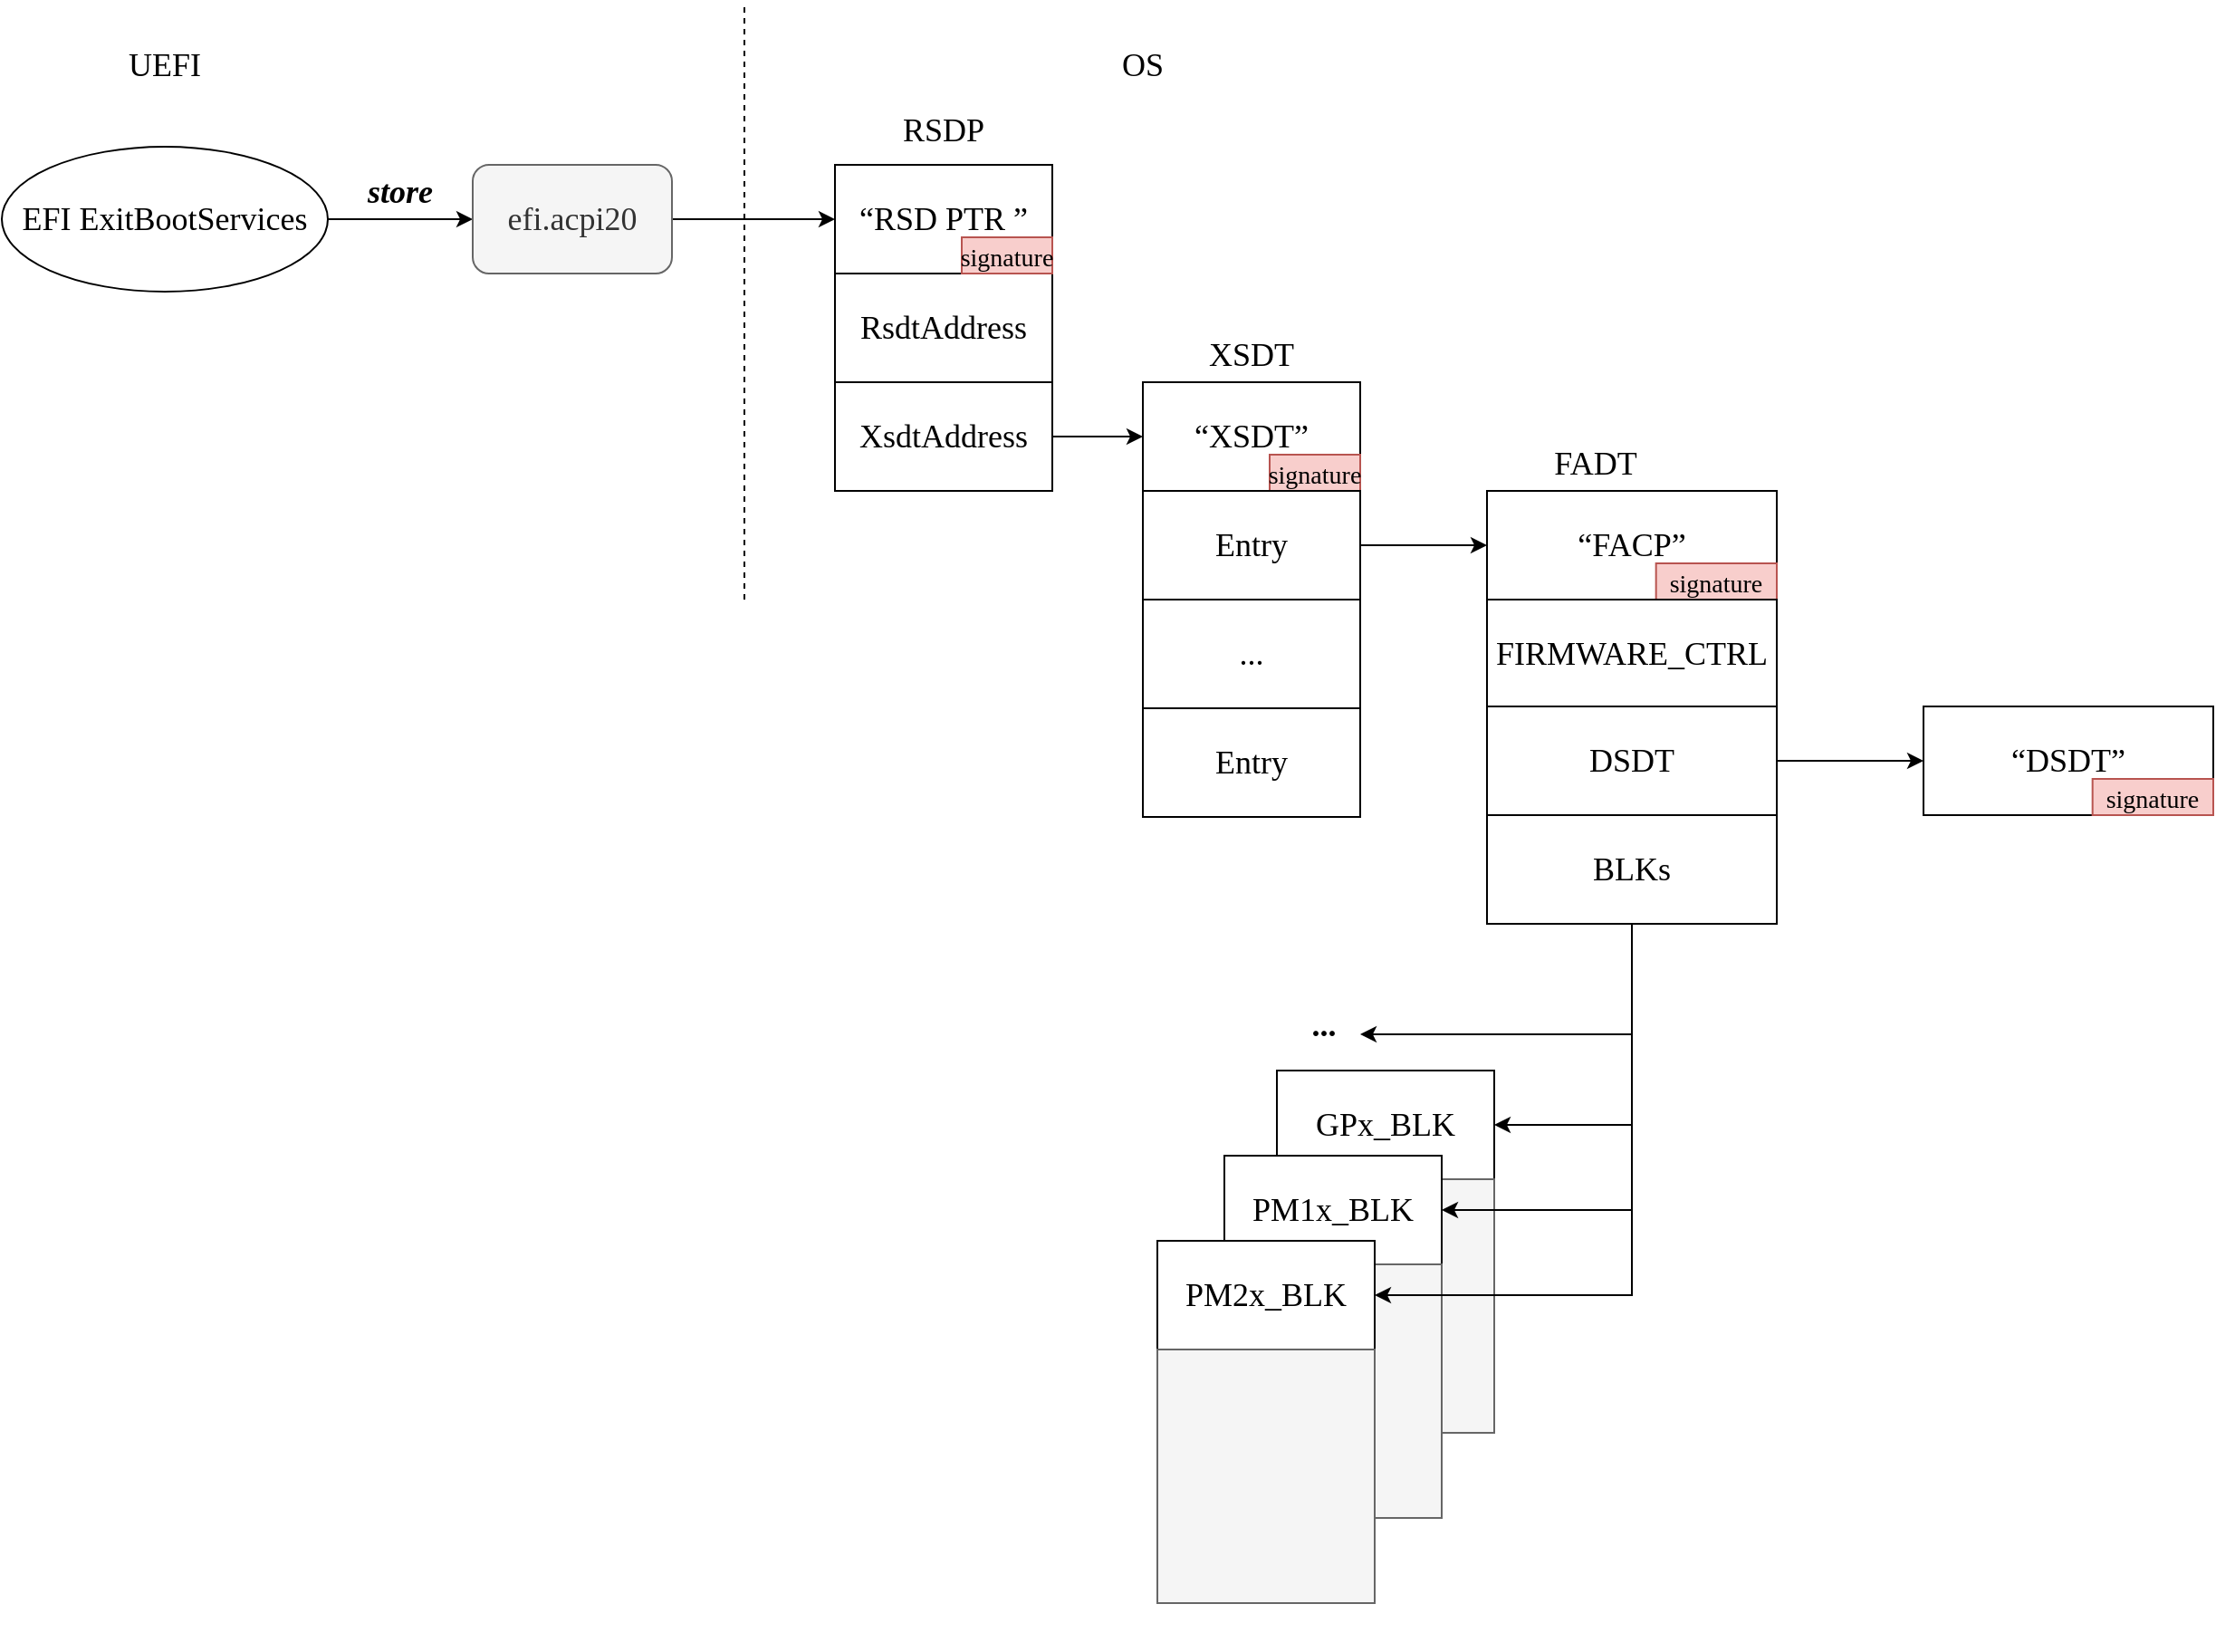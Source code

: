 <mxfile version="20.8.13" type="github">
  <diagram id="41C4VEPRjsq6FDbiID2Z" name="Page-1">
    <mxGraphModel dx="1376" dy="865" grid="1" gridSize="10" guides="1" tooltips="1" connect="1" arrows="1" fold="1" page="1" pageScale="1" pageWidth="827" pageHeight="1169" math="0" shadow="0">
      <root>
        <mxCell id="0" />
        <mxCell id="1" parent="0" />
        <mxCell id="wZ4_KN6wsAEONULcxw9X-5" style="edgeStyle=orthogonalEdgeStyle;rounded=0;orthogonalLoop=1;jettySize=auto;html=1;entryX=0;entryY=0.5;entryDx=0;entryDy=0;fontFamily=Comic Sans MS;fontSize=18;" edge="1" parent="1" source="wZ4_KN6wsAEONULcxw9X-1" target="wZ4_KN6wsAEONULcxw9X-4">
          <mxGeometry relative="1" as="geometry" />
        </mxCell>
        <mxCell id="wZ4_KN6wsAEONULcxw9X-1" value="&lt;font style=&quot;font-size: 18px;&quot; face=&quot;Comic Sans MS&quot;&gt;EFI ExitBootServices&lt;/font&gt;" style="ellipse;whiteSpace=wrap;html=1;" vertex="1" parent="1">
          <mxGeometry x="20" y="120" width="180" height="80" as="geometry" />
        </mxCell>
        <mxCell id="wZ4_KN6wsAEONULcxw9X-2" value="UEFI" style="text;html=1;strokeColor=none;fillColor=none;align=center;verticalAlign=middle;whiteSpace=wrap;rounded=0;fontSize=18;fontFamily=Comic Sans MS;" vertex="1" parent="1">
          <mxGeometry x="80" y="60" width="60" height="30" as="geometry" />
        </mxCell>
        <mxCell id="wZ4_KN6wsAEONULcxw9X-17" style="edgeStyle=orthogonalEdgeStyle;rounded=0;orthogonalLoop=1;jettySize=auto;html=1;entryX=0;entryY=0.5;entryDx=0;entryDy=0;fontFamily=Comic Sans MS;fontSize=18;" edge="1" parent="1" source="wZ4_KN6wsAEONULcxw9X-4" target="wZ4_KN6wsAEONULcxw9X-7">
          <mxGeometry relative="1" as="geometry" />
        </mxCell>
        <mxCell id="wZ4_KN6wsAEONULcxw9X-4" value="efi.acpi20" style="rounded=1;whiteSpace=wrap;html=1;fontFamily=Comic Sans MS;fontSize=18;fillColor=#f5f5f5;fontColor=#333333;strokeColor=#666666;" vertex="1" parent="1">
          <mxGeometry x="280" y="130" width="110" height="60" as="geometry" />
        </mxCell>
        <mxCell id="wZ4_KN6wsAEONULcxw9X-6" value="&lt;i&gt;&lt;b&gt;store&lt;/b&gt;&lt;/i&gt;" style="text;html=1;strokeColor=none;fillColor=none;align=center;verticalAlign=middle;whiteSpace=wrap;rounded=0;fontSize=18;fontFamily=Comic Sans MS;" vertex="1" parent="1">
          <mxGeometry x="210" y="130" width="60" height="30" as="geometry" />
        </mxCell>
        <mxCell id="wZ4_KN6wsAEONULcxw9X-9" value="" style="group" vertex="1" connectable="0" parent="1">
          <mxGeometry x="480" y="130" width="120" height="120" as="geometry" />
        </mxCell>
        <mxCell id="wZ4_KN6wsAEONULcxw9X-10" value="&lt;font style=&quot;font-size: 18px;&quot;&gt;RsdtAddress&lt;/font&gt;" style="rounded=0;whiteSpace=wrap;html=1;fontFamily=Comic Sans MS;fontSize=14;" vertex="1" parent="wZ4_KN6wsAEONULcxw9X-9">
          <mxGeometry y="60" width="120" height="60" as="geometry" />
        </mxCell>
        <mxCell id="wZ4_KN6wsAEONULcxw9X-19" value="" style="group" vertex="1" connectable="0" parent="wZ4_KN6wsAEONULcxw9X-9">
          <mxGeometry width="120" height="60" as="geometry" />
        </mxCell>
        <mxCell id="wZ4_KN6wsAEONULcxw9X-7" value="“RSD PTR ”" style="rounded=0;whiteSpace=wrap;html=1;fontFamily=Comic Sans MS;fontSize=18;" vertex="1" parent="wZ4_KN6wsAEONULcxw9X-19">
          <mxGeometry width="120" height="60" as="geometry" />
        </mxCell>
        <mxCell id="wZ4_KN6wsAEONULcxw9X-8" value="&lt;font style=&quot;font-size: 14px;&quot;&gt;signature&lt;/font&gt;" style="text;html=1;strokeColor=#b85450;fillColor=#f8cecc;align=center;verticalAlign=middle;whiteSpace=wrap;rounded=0;fontSize=18;fontFamily=Comic Sans MS;" vertex="1" parent="wZ4_KN6wsAEONULcxw9X-19">
          <mxGeometry x="70" y="40" width="50" height="20" as="geometry" />
        </mxCell>
        <mxCell id="wZ4_KN6wsAEONULcxw9X-26" style="edgeStyle=orthogonalEdgeStyle;rounded=0;orthogonalLoop=1;jettySize=auto;html=1;entryX=0;entryY=0.5;entryDx=0;entryDy=0;fontFamily=Comic Sans MS;fontSize=18;" edge="1" parent="1" source="wZ4_KN6wsAEONULcxw9X-15" target="wZ4_KN6wsAEONULcxw9X-21">
          <mxGeometry relative="1" as="geometry" />
        </mxCell>
        <mxCell id="wZ4_KN6wsAEONULcxw9X-15" value="&lt;font style=&quot;font-size: 18px;&quot;&gt;XsdtAddress&lt;/font&gt;" style="rounded=0;whiteSpace=wrap;html=1;fontFamily=Comic Sans MS;fontSize=14;" vertex="1" parent="1">
          <mxGeometry x="480" y="250" width="120" height="60" as="geometry" />
        </mxCell>
        <mxCell id="wZ4_KN6wsAEONULcxw9X-20" value="" style="group" vertex="1" connectable="0" parent="1">
          <mxGeometry x="650" y="250" width="120" height="60" as="geometry" />
        </mxCell>
        <mxCell id="wZ4_KN6wsAEONULcxw9X-21" value="“XSDT”" style="rounded=0;whiteSpace=wrap;html=1;fontFamily=Comic Sans MS;fontSize=18;" vertex="1" parent="wZ4_KN6wsAEONULcxw9X-20">
          <mxGeometry width="120" height="60" as="geometry" />
        </mxCell>
        <mxCell id="wZ4_KN6wsAEONULcxw9X-22" value="&lt;font style=&quot;font-size: 14px;&quot;&gt;signature&lt;/font&gt;" style="text;html=1;strokeColor=#b85450;fillColor=#f8cecc;align=center;verticalAlign=middle;whiteSpace=wrap;rounded=0;fontSize=18;fontFamily=Comic Sans MS;" vertex="1" parent="wZ4_KN6wsAEONULcxw9X-20">
          <mxGeometry x="70" y="40" width="50" height="20" as="geometry" />
        </mxCell>
        <mxCell id="wZ4_KN6wsAEONULcxw9X-38" style="edgeStyle=orthogonalEdgeStyle;rounded=0;orthogonalLoop=1;jettySize=auto;html=1;fontFamily=Comic Sans MS;fontSize=18;entryX=0;entryY=0.5;entryDx=0;entryDy=0;" edge="1" parent="1" source="wZ4_KN6wsAEONULcxw9X-23" target="wZ4_KN6wsAEONULcxw9X-32">
          <mxGeometry relative="1" as="geometry">
            <mxPoint x="873" y="420" as="targetPoint" />
          </mxGeometry>
        </mxCell>
        <mxCell id="wZ4_KN6wsAEONULcxw9X-23" value="&lt;font style=&quot;font-size: 18px;&quot;&gt;Entry&lt;/font&gt;" style="rounded=0;whiteSpace=wrap;html=1;fontFamily=Comic Sans MS;fontSize=14;" vertex="1" parent="1">
          <mxGeometry x="650" y="310" width="120" height="60" as="geometry" />
        </mxCell>
        <mxCell id="wZ4_KN6wsAEONULcxw9X-24" value="&lt;font style=&quot;font-size: 18px;&quot;&gt;...&lt;/font&gt;" style="rounded=0;whiteSpace=wrap;html=1;fontFamily=Comic Sans MS;fontSize=14;" vertex="1" parent="1">
          <mxGeometry x="650" y="370" width="120" height="60" as="geometry" />
        </mxCell>
        <mxCell id="wZ4_KN6wsAEONULcxw9X-25" value="&lt;font style=&quot;font-size: 18px;&quot;&gt;Entry&lt;/font&gt;" style="rounded=0;whiteSpace=wrap;html=1;fontFamily=Comic Sans MS;fontSize=14;" vertex="1" parent="1">
          <mxGeometry x="650" y="430" width="120" height="60" as="geometry" />
        </mxCell>
        <mxCell id="wZ4_KN6wsAEONULcxw9X-27" value="RSDP" style="text;html=1;strokeColor=none;fillColor=none;align=center;verticalAlign=middle;whiteSpace=wrap;rounded=0;fontSize=18;fontFamily=Comic Sans MS;" vertex="1" parent="1">
          <mxGeometry x="510" y="96" width="60" height="30" as="geometry" />
        </mxCell>
        <mxCell id="wZ4_KN6wsAEONULcxw9X-28" value="XSDT" style="text;html=1;strokeColor=none;fillColor=none;align=center;verticalAlign=middle;whiteSpace=wrap;rounded=0;fontSize=18;fontFamily=Comic Sans MS;" vertex="1" parent="1">
          <mxGeometry x="680" y="220" width="60" height="30" as="geometry" />
        </mxCell>
        <mxCell id="wZ4_KN6wsAEONULcxw9X-29" value="OS" style="text;html=1;strokeColor=none;fillColor=none;align=center;verticalAlign=middle;whiteSpace=wrap;rounded=0;fontSize=18;fontFamily=Comic Sans MS;" vertex="1" parent="1">
          <mxGeometry x="620" y="60" width="60" height="30" as="geometry" />
        </mxCell>
        <mxCell id="wZ4_KN6wsAEONULcxw9X-30" value="" style="endArrow=none;dashed=1;html=1;rounded=0;fontFamily=Comic Sans MS;fontSize=18;" edge="1" parent="1">
          <mxGeometry width="50" height="50" relative="1" as="geometry">
            <mxPoint x="430" y="370" as="sourcePoint" />
            <mxPoint x="430" y="40" as="targetPoint" />
          </mxGeometry>
        </mxCell>
        <mxCell id="wZ4_KN6wsAEONULcxw9X-31" value="" style="group" vertex="1" connectable="0" parent="1">
          <mxGeometry x="840" y="310" width="160" height="60" as="geometry" />
        </mxCell>
        <mxCell id="wZ4_KN6wsAEONULcxw9X-32" value="“FACP”" style="rounded=0;whiteSpace=wrap;html=1;fontFamily=Comic Sans MS;fontSize=18;" vertex="1" parent="wZ4_KN6wsAEONULcxw9X-31">
          <mxGeometry width="160" height="60" as="geometry" />
        </mxCell>
        <mxCell id="wZ4_KN6wsAEONULcxw9X-33" value="&lt;font style=&quot;font-size: 14px;&quot;&gt;signature&lt;/font&gt;" style="text;html=1;strokeColor=#b85450;fillColor=#f8cecc;align=center;verticalAlign=middle;whiteSpace=wrap;rounded=0;fontSize=18;fontFamily=Comic Sans MS;" vertex="1" parent="wZ4_KN6wsAEONULcxw9X-31">
          <mxGeometry x="93.333" y="40" width="66.667" height="20" as="geometry" />
        </mxCell>
        <mxCell id="wZ4_KN6wsAEONULcxw9X-34" value="FADT" style="text;html=1;strokeColor=none;fillColor=none;align=center;verticalAlign=middle;whiteSpace=wrap;rounded=0;fontSize=18;fontFamily=Comic Sans MS;" vertex="1" parent="1">
          <mxGeometry x="870" y="280" width="60" height="30" as="geometry" />
        </mxCell>
        <mxCell id="wZ4_KN6wsAEONULcxw9X-39" value="&lt;font style=&quot;font-size: 18px;&quot;&gt;FIRMWARE_CTRL&lt;/font&gt;" style="rounded=0;whiteSpace=wrap;html=1;fontFamily=Comic Sans MS;fontSize=14;" vertex="1" parent="1">
          <mxGeometry x="840" y="370" width="160" height="60" as="geometry" />
        </mxCell>
        <mxCell id="wZ4_KN6wsAEONULcxw9X-53" style="edgeStyle=orthogonalEdgeStyle;rounded=0;orthogonalLoop=1;jettySize=auto;html=1;entryX=1;entryY=0.5;entryDx=0;entryDy=0;fontFamily=Comic Sans MS;fontSize=18;" edge="1" parent="1" source="wZ4_KN6wsAEONULcxw9X-40" target="wZ4_KN6wsAEONULcxw9X-49">
          <mxGeometry relative="1" as="geometry" />
        </mxCell>
        <mxCell id="wZ4_KN6wsAEONULcxw9X-60" style="edgeStyle=orthogonalEdgeStyle;rounded=0;orthogonalLoop=1;jettySize=auto;html=1;fontFamily=Comic Sans MS;fontSize=18;exitX=0.5;exitY=1;exitDx=0;exitDy=0;" edge="1" parent="1" source="wZ4_KN6wsAEONULcxw9X-40">
          <mxGeometry relative="1" as="geometry">
            <mxPoint x="770" y="610" as="targetPoint" />
            <Array as="points">
              <mxPoint x="920" y="610" />
            </Array>
          </mxGeometry>
        </mxCell>
        <mxCell id="wZ4_KN6wsAEONULcxw9X-40" value="&lt;font style=&quot;font-size: 18px;&quot;&gt;BLKs&lt;/font&gt;" style="rounded=0;whiteSpace=wrap;html=1;fontFamily=Comic Sans MS;fontSize=14;" vertex="1" parent="1">
          <mxGeometry x="840" y="489" width="160" height="60" as="geometry" />
        </mxCell>
        <mxCell id="wZ4_KN6wsAEONULcxw9X-48" value="" style="group" vertex="1" connectable="0" parent="1">
          <mxGeometry x="724" y="630" width="120" height="320" as="geometry" />
        </mxCell>
        <mxCell id="wZ4_KN6wsAEONULcxw9X-49" value="GPx_BLK" style="rounded=0;whiteSpace=wrap;html=1;fontFamily=Comic Sans MS;fontSize=18;" vertex="1" parent="wZ4_KN6wsAEONULcxw9X-48">
          <mxGeometry width="120" height="60" as="geometry" />
        </mxCell>
        <mxCell id="wZ4_KN6wsAEONULcxw9X-50" value="" style="rounded=0;whiteSpace=wrap;html=1;fontFamily=Comic Sans MS;fontSize=18;fillColor=#f5f5f5;fontColor=#333333;strokeColor=#666666;fillStyle=auto;gradientColor=none;glass=0;" vertex="1" parent="wZ4_KN6wsAEONULcxw9X-48">
          <mxGeometry y="60" width="120" height="140" as="geometry" />
        </mxCell>
        <mxCell id="wZ4_KN6wsAEONULcxw9X-44" value="" style="group" vertex="1" connectable="0" parent="wZ4_KN6wsAEONULcxw9X-48">
          <mxGeometry x="-29" y="47" width="120" height="260" as="geometry" />
        </mxCell>
        <mxCell id="wZ4_KN6wsAEONULcxw9X-42" value="PM1x_BLK" style="rounded=0;whiteSpace=wrap;html=1;fontFamily=Comic Sans MS;fontSize=18;" vertex="1" parent="wZ4_KN6wsAEONULcxw9X-44">
          <mxGeometry width="120" height="60" as="geometry" />
        </mxCell>
        <mxCell id="wZ4_KN6wsAEONULcxw9X-43" value="" style="rounded=0;whiteSpace=wrap;html=1;fontFamily=Comic Sans MS;fontSize=18;fillColor=#f5f5f5;fontColor=#333333;strokeColor=#666666;fillStyle=auto;gradientColor=none;glass=0;" vertex="1" parent="wZ4_KN6wsAEONULcxw9X-44">
          <mxGeometry y="60" width="120" height="140" as="geometry" />
        </mxCell>
        <mxCell id="wZ4_KN6wsAEONULcxw9X-45" value="" style="group" vertex="1" connectable="0" parent="wZ4_KN6wsAEONULcxw9X-44">
          <mxGeometry x="-37" y="47" width="120" height="200" as="geometry" />
        </mxCell>
        <mxCell id="wZ4_KN6wsAEONULcxw9X-46" value="PM2x_BLK" style="rounded=0;whiteSpace=wrap;html=1;fontFamily=Comic Sans MS;fontSize=18;" vertex="1" parent="wZ4_KN6wsAEONULcxw9X-45">
          <mxGeometry width="120" height="60" as="geometry" />
        </mxCell>
        <mxCell id="wZ4_KN6wsAEONULcxw9X-47" value="" style="rounded=0;whiteSpace=wrap;html=1;fontFamily=Comic Sans MS;fontSize=18;fillColor=#f5f5f5;fontColor=#333333;strokeColor=#666666;fillStyle=auto;gradientColor=none;glass=0;" vertex="1" parent="wZ4_KN6wsAEONULcxw9X-45">
          <mxGeometry y="60" width="120" height="140" as="geometry" />
        </mxCell>
        <mxCell id="wZ4_KN6wsAEONULcxw9X-54" style="edgeStyle=orthogonalEdgeStyle;rounded=0;orthogonalLoop=1;jettySize=auto;html=1;entryX=1;entryY=0.5;entryDx=0;entryDy=0;fontFamily=Comic Sans MS;fontSize=18;" edge="1" parent="1" source="wZ4_KN6wsAEONULcxw9X-40" target="wZ4_KN6wsAEONULcxw9X-42">
          <mxGeometry relative="1" as="geometry">
            <Array as="points">
              <mxPoint x="920" y="707" />
            </Array>
          </mxGeometry>
        </mxCell>
        <mxCell id="wZ4_KN6wsAEONULcxw9X-56" style="edgeStyle=orthogonalEdgeStyle;rounded=0;orthogonalLoop=1;jettySize=auto;html=1;entryX=1;entryY=0.5;entryDx=0;entryDy=0;fontFamily=Comic Sans MS;fontSize=18;" edge="1" parent="1" source="wZ4_KN6wsAEONULcxw9X-40" target="wZ4_KN6wsAEONULcxw9X-46">
          <mxGeometry relative="1" as="geometry">
            <Array as="points">
              <mxPoint x="920" y="754" />
            </Array>
          </mxGeometry>
        </mxCell>
        <mxCell id="wZ4_KN6wsAEONULcxw9X-61" value="&lt;b&gt;...&lt;/b&gt;" style="text;html=1;strokeColor=none;fillColor=none;align=center;verticalAlign=middle;whiteSpace=wrap;rounded=0;fontSize=18;fontFamily=Comic Sans MS;" vertex="1" parent="1">
          <mxGeometry x="720" y="590" width="60" height="30" as="geometry" />
        </mxCell>
        <mxCell id="wZ4_KN6wsAEONULcxw9X-71" style="edgeStyle=orthogonalEdgeStyle;rounded=0;orthogonalLoop=1;jettySize=auto;html=1;fontFamily=Comic Sans MS;fontSize=18;entryX=0;entryY=0.5;entryDx=0;entryDy=0;" edge="1" parent="1" source="wZ4_KN6wsAEONULcxw9X-62" target="wZ4_KN6wsAEONULcxw9X-66">
          <mxGeometry relative="1" as="geometry">
            <mxPoint x="1080" y="489" as="targetPoint" />
          </mxGeometry>
        </mxCell>
        <mxCell id="wZ4_KN6wsAEONULcxw9X-62" value="&lt;font style=&quot;font-size: 18px;&quot;&gt;DSDT&lt;/font&gt;" style="rounded=0;whiteSpace=wrap;html=1;fontFamily=Comic Sans MS;fontSize=14;" vertex="1" parent="1">
          <mxGeometry x="840" y="429" width="160" height="60" as="geometry" />
        </mxCell>
        <mxCell id="wZ4_KN6wsAEONULcxw9X-65" value="" style="group" vertex="1" connectable="0" parent="1">
          <mxGeometry x="1081" y="429" width="160" height="60" as="geometry" />
        </mxCell>
        <mxCell id="wZ4_KN6wsAEONULcxw9X-66" value="“DSDT”" style="rounded=0;whiteSpace=wrap;html=1;fontFamily=Comic Sans MS;fontSize=18;" vertex="1" parent="wZ4_KN6wsAEONULcxw9X-65">
          <mxGeometry width="160" height="60" as="geometry" />
        </mxCell>
        <mxCell id="wZ4_KN6wsAEONULcxw9X-67" value="&lt;font style=&quot;font-size: 14px;&quot;&gt;signature&lt;/font&gt;" style="text;html=1;strokeColor=#b85450;fillColor=#f8cecc;align=center;verticalAlign=middle;whiteSpace=wrap;rounded=0;fontSize=18;fontFamily=Comic Sans MS;" vertex="1" parent="wZ4_KN6wsAEONULcxw9X-65">
          <mxGeometry x="93.333" y="40" width="66.667" height="20" as="geometry" />
        </mxCell>
      </root>
    </mxGraphModel>
  </diagram>
</mxfile>
